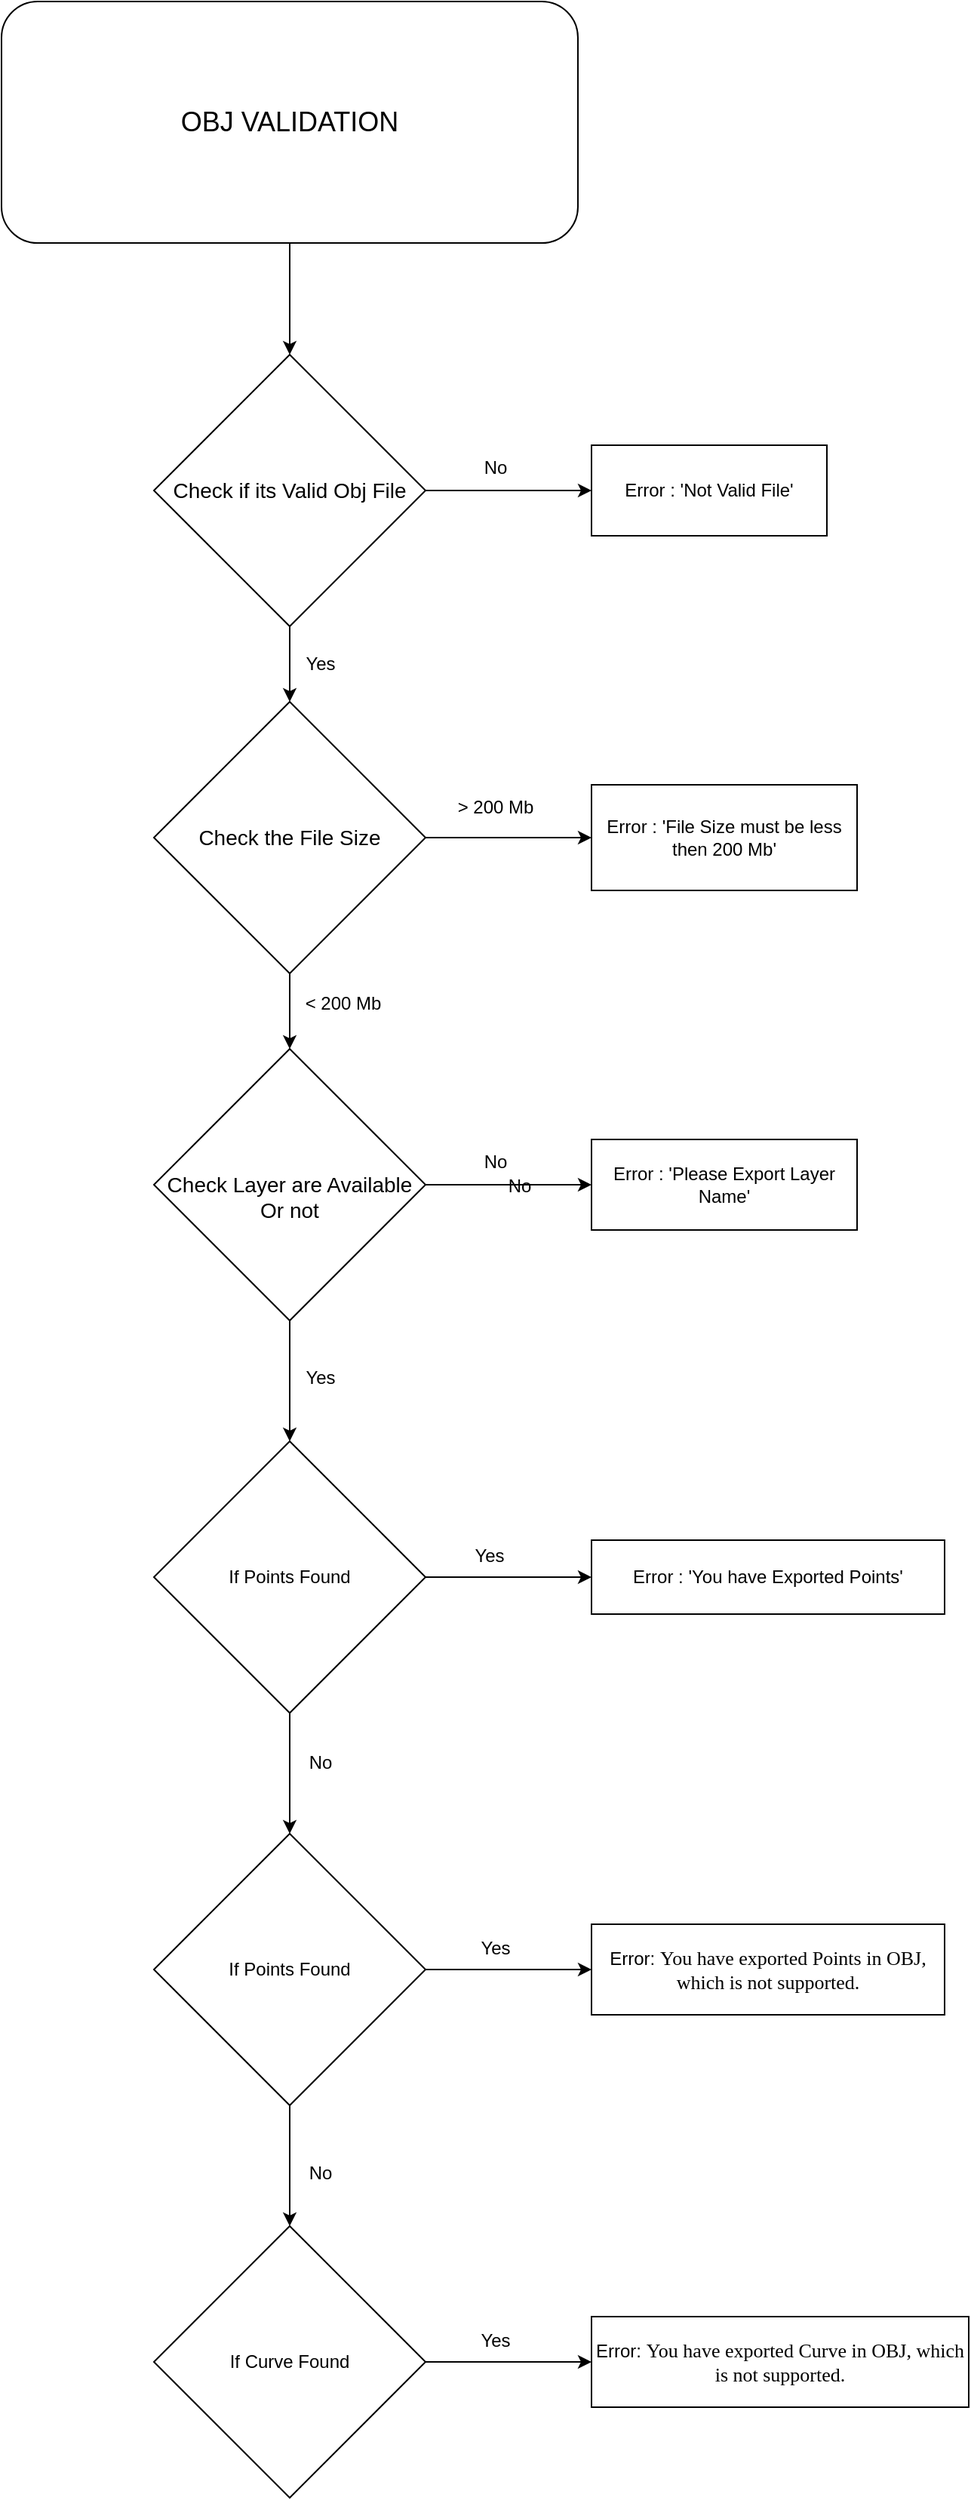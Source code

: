 <mxfile version="24.8.4">
  <diagram name="Page-1" id="fwmnRvMT8V_podwV_Cl4">
    <mxGraphModel dx="2074" dy="1448" grid="1" gridSize="16" guides="1" tooltips="1" connect="1" arrows="1" fold="1" page="0" pageScale="1" pageWidth="827" pageHeight="1169" math="0" shadow="0">
      <root>
        <mxCell id="0" />
        <mxCell id="1" parent="0" />
        <mxCell id="uJCHSqAUlutNR60RQWR9-8" value="" style="edgeStyle=orthogonalEdgeStyle;rounded=0;orthogonalLoop=1;jettySize=auto;html=1;" edge="1" parent="1" source="uJCHSqAUlutNR60RQWR9-4" target="uJCHSqAUlutNR60RQWR9-7">
          <mxGeometry relative="1" as="geometry" />
        </mxCell>
        <mxCell id="uJCHSqAUlutNR60RQWR9-10" value="" style="edgeStyle=orthogonalEdgeStyle;rounded=0;orthogonalLoop=1;jettySize=auto;html=1;" edge="1" parent="1" source="uJCHSqAUlutNR60RQWR9-4" target="uJCHSqAUlutNR60RQWR9-9">
          <mxGeometry relative="1" as="geometry" />
        </mxCell>
        <mxCell id="uJCHSqAUlutNR60RQWR9-4" value="&lt;font style=&quot;font-size: 14px;&quot;&gt;Check if its Valid Obj File&lt;/font&gt;" style="rhombus;whiteSpace=wrap;html=1;" vertex="1" parent="1">
          <mxGeometry x="324" y="170" width="180" height="180" as="geometry" />
        </mxCell>
        <mxCell id="uJCHSqAUlutNR60RQWR9-14" value="" style="edgeStyle=orthogonalEdgeStyle;rounded=0;orthogonalLoop=1;jettySize=auto;html=1;" edge="1" parent="1" source="uJCHSqAUlutNR60RQWR9-7" target="uJCHSqAUlutNR60RQWR9-13">
          <mxGeometry relative="1" as="geometry" />
        </mxCell>
        <mxCell id="uJCHSqAUlutNR60RQWR9-17" value="" style="edgeStyle=orthogonalEdgeStyle;rounded=0;orthogonalLoop=1;jettySize=auto;html=1;" edge="1" parent="1" source="uJCHSqAUlutNR60RQWR9-7" target="uJCHSqAUlutNR60RQWR9-16">
          <mxGeometry relative="1" as="geometry" />
        </mxCell>
        <mxCell id="uJCHSqAUlutNR60RQWR9-7" value="&lt;font style=&quot;font-size: 14px;&quot;&gt;Check the File Size&lt;/font&gt;" style="rhombus;whiteSpace=wrap;html=1;" vertex="1" parent="1">
          <mxGeometry x="324" y="400" width="180" height="180" as="geometry" />
        </mxCell>
        <mxCell id="uJCHSqAUlutNR60RQWR9-9" value="Error : &#39;Not Valid File&#39;" style="whiteSpace=wrap;html=1;" vertex="1" parent="1">
          <mxGeometry x="614" y="230" width="156" height="60" as="geometry" />
        </mxCell>
        <mxCell id="uJCHSqAUlutNR60RQWR9-11" value="No" style="text;html=1;align=center;verticalAlign=middle;resizable=0;points=[];autosize=1;strokeColor=none;fillColor=none;" vertex="1" parent="1">
          <mxGeometry x="530" y="230" width="40" height="30" as="geometry" />
        </mxCell>
        <mxCell id="uJCHSqAUlutNR60RQWR9-12" value="Yes" style="text;html=1;align=center;verticalAlign=middle;resizable=0;points=[];autosize=1;strokeColor=none;fillColor=none;" vertex="1" parent="1">
          <mxGeometry x="414" y="360" width="40" height="30" as="geometry" />
        </mxCell>
        <mxCell id="uJCHSqAUlutNR60RQWR9-13" value="Error : &#39;File Size must be less then 200 Mb&#39;" style="whiteSpace=wrap;html=1;" vertex="1" parent="1">
          <mxGeometry x="614" y="455" width="176" height="70" as="geometry" />
        </mxCell>
        <mxCell id="uJCHSqAUlutNR60RQWR9-15" value="&amp;gt; 200 Mb" style="text;html=1;align=center;verticalAlign=middle;resizable=0;points=[];autosize=1;strokeColor=none;fillColor=none;" vertex="1" parent="1">
          <mxGeometry x="515" y="455" width="70" height="30" as="geometry" />
        </mxCell>
        <mxCell id="uJCHSqAUlutNR60RQWR9-20" value="" style="edgeStyle=orthogonalEdgeStyle;rounded=0;orthogonalLoop=1;jettySize=auto;html=1;" edge="1" parent="1" source="uJCHSqAUlutNR60RQWR9-16" target="uJCHSqAUlutNR60RQWR9-19">
          <mxGeometry relative="1" as="geometry" />
        </mxCell>
        <mxCell id="uJCHSqAUlutNR60RQWR9-23" value="" style="edgeStyle=orthogonalEdgeStyle;rounded=0;orthogonalLoop=1;jettySize=auto;html=1;" edge="1" parent="1" source="uJCHSqAUlutNR60RQWR9-16" target="uJCHSqAUlutNR60RQWR9-22">
          <mxGeometry relative="1" as="geometry" />
        </mxCell>
        <mxCell id="uJCHSqAUlutNR60RQWR9-16" value="&lt;div&gt;&lt;font style=&quot;font-size: 14px;&quot;&gt;&lt;br&gt;&lt;/font&gt;&lt;/div&gt;&lt;font style=&quot;font-size: 14px;&quot;&gt;Check Layer are Available Or not&lt;/font&gt;" style="rhombus;whiteSpace=wrap;html=1;" vertex="1" parent="1">
          <mxGeometry x="324" y="630" width="180" height="180" as="geometry" />
        </mxCell>
        <mxCell id="uJCHSqAUlutNR60RQWR9-18" value="&amp;lt; 200 Mb" style="text;html=1;align=center;verticalAlign=middle;resizable=0;points=[];autosize=1;strokeColor=none;fillColor=none;" vertex="1" parent="1">
          <mxGeometry x="414" y="585" width="70" height="30" as="geometry" />
        </mxCell>
        <mxCell id="uJCHSqAUlutNR60RQWR9-19" value="Error : &#39;Please Export Layer Name&#39;" style="whiteSpace=wrap;html=1;" vertex="1" parent="1">
          <mxGeometry x="614" y="690" width="176" height="60" as="geometry" />
        </mxCell>
        <mxCell id="uJCHSqAUlutNR60RQWR9-21" value="No" style="text;html=1;align=center;verticalAlign=middle;resizable=0;points=[];autosize=1;strokeColor=none;fillColor=none;" vertex="1" parent="1">
          <mxGeometry x="530" y="690" width="40" height="30" as="geometry" />
        </mxCell>
        <mxCell id="uJCHSqAUlutNR60RQWR9-25" value="" style="edgeStyle=orthogonalEdgeStyle;rounded=0;orthogonalLoop=1;jettySize=auto;html=1;" edge="1" parent="1" source="uJCHSqAUlutNR60RQWR9-22" target="uJCHSqAUlutNR60RQWR9-24">
          <mxGeometry relative="1" as="geometry" />
        </mxCell>
        <mxCell id="uJCHSqAUlutNR60RQWR9-28" value="" style="edgeStyle=orthogonalEdgeStyle;rounded=0;orthogonalLoop=1;jettySize=auto;html=1;" edge="1" parent="1" source="uJCHSqAUlutNR60RQWR9-22" target="uJCHSqAUlutNR60RQWR9-27">
          <mxGeometry relative="1" as="geometry" />
        </mxCell>
        <mxCell id="uJCHSqAUlutNR60RQWR9-22" value="If Points Found" style="rhombus;whiteSpace=wrap;html=1;" vertex="1" parent="1">
          <mxGeometry x="324" y="890" width="180" height="180" as="geometry" />
        </mxCell>
        <mxCell id="uJCHSqAUlutNR60RQWR9-24" value="Error : &#39;You have Exported Points&#39;" style="whiteSpace=wrap;html=1;" vertex="1" parent="1">
          <mxGeometry x="614" y="955.5" width="234" height="49" as="geometry" />
        </mxCell>
        <mxCell id="uJCHSqAUlutNR60RQWR9-26" value="Yes" style="text;html=1;align=center;verticalAlign=middle;resizable=0;points=[];autosize=1;strokeColor=none;fillColor=none;" vertex="1" parent="1">
          <mxGeometry x="522" y="950" width="48" height="32" as="geometry" />
        </mxCell>
        <mxCell id="uJCHSqAUlutNR60RQWR9-33" value="" style="edgeStyle=orthogonalEdgeStyle;rounded=0;orthogonalLoop=1;jettySize=auto;html=1;" edge="1" parent="1" source="uJCHSqAUlutNR60RQWR9-27" target="uJCHSqAUlutNR60RQWR9-32">
          <mxGeometry relative="1" as="geometry" />
        </mxCell>
        <mxCell id="uJCHSqAUlutNR60RQWR9-35" value="" style="edgeStyle=orthogonalEdgeStyle;rounded=0;orthogonalLoop=1;jettySize=auto;html=1;" edge="1" parent="1" source="uJCHSqAUlutNR60RQWR9-27" target="uJCHSqAUlutNR60RQWR9-34">
          <mxGeometry relative="1" as="geometry" />
        </mxCell>
        <mxCell id="uJCHSqAUlutNR60RQWR9-27" value="If Points Found" style="rhombus;whiteSpace=wrap;html=1;" vertex="1" parent="1">
          <mxGeometry x="324" y="1150" width="180" height="180" as="geometry" />
        </mxCell>
        <mxCell id="uJCHSqAUlutNR60RQWR9-30" style="edgeStyle=orthogonalEdgeStyle;rounded=0;orthogonalLoop=1;jettySize=auto;html=1;entryX=0.5;entryY=0;entryDx=0;entryDy=0;" edge="1" parent="1" source="uJCHSqAUlutNR60RQWR9-29" target="uJCHSqAUlutNR60RQWR9-4">
          <mxGeometry relative="1" as="geometry" />
        </mxCell>
        <mxCell id="uJCHSqAUlutNR60RQWR9-29" value="&lt;span style=&quot;font-size: 18px;&quot;&gt;OBJ VALIDATION&lt;/span&gt;" style="rounded=1;whiteSpace=wrap;html=1;" vertex="1" parent="1">
          <mxGeometry x="223" y="-64" width="382" height="160" as="geometry" />
        </mxCell>
        <mxCell id="uJCHSqAUlutNR60RQWR9-31" value="Yes" style="text;html=1;align=center;verticalAlign=middle;resizable=0;points=[];autosize=1;strokeColor=none;fillColor=none;" vertex="1" parent="1">
          <mxGeometry x="410" y="832" width="48" height="32" as="geometry" />
        </mxCell>
        <mxCell id="uJCHSqAUlutNR60RQWR9-32" value="Error:&amp;nbsp;&lt;span style=&quot;font-family: &amp;quot;Trebuchet MS&amp;quot;; font-size: 13px; text-align: left; white-space-collapse: preserve;&quot;&gt;You have exported Points in OBJ, which is not supported.&lt;/span&gt;" style="whiteSpace=wrap;html=1;" vertex="1" parent="1">
          <mxGeometry x="614" y="1210" width="234" height="60" as="geometry" />
        </mxCell>
        <mxCell id="uJCHSqAUlutNR60RQWR9-37" value="" style="edgeStyle=orthogonalEdgeStyle;rounded=0;orthogonalLoop=1;jettySize=auto;html=1;" edge="1" parent="1" source="uJCHSqAUlutNR60RQWR9-34" target="uJCHSqAUlutNR60RQWR9-36">
          <mxGeometry relative="1" as="geometry" />
        </mxCell>
        <mxCell id="uJCHSqAUlutNR60RQWR9-34" value="If Curve Found" style="rhombus;whiteSpace=wrap;html=1;" vertex="1" parent="1">
          <mxGeometry x="324" y="1410" width="180" height="180" as="geometry" />
        </mxCell>
        <mxCell id="uJCHSqAUlutNR60RQWR9-36" value="Error:&amp;nbsp;&lt;span style=&quot;white-space-collapse: preserve; font-family: &amp;quot;Trebuchet MS&amp;quot;; font-size: 13px; text-align: left;&quot;&gt;You have exported Curve in OBJ, which is not supported.&lt;/span&gt;" style="whiteSpace=wrap;html=1;" vertex="1" parent="1">
          <mxGeometry x="614" y="1470" width="250" height="60" as="geometry" />
        </mxCell>
        <mxCell id="uJCHSqAUlutNR60RQWR9-38" value="Yes" style="text;html=1;align=center;verticalAlign=middle;resizable=0;points=[];autosize=1;strokeColor=none;fillColor=none;" vertex="1" parent="1">
          <mxGeometry x="526" y="1210" width="48" height="32" as="geometry" />
        </mxCell>
        <mxCell id="uJCHSqAUlutNR60RQWR9-39" value="Yes" style="text;html=1;align=center;verticalAlign=middle;resizable=0;points=[];autosize=1;strokeColor=none;fillColor=none;" vertex="1" parent="1">
          <mxGeometry x="526" y="1470" width="48" height="32" as="geometry" />
        </mxCell>
        <mxCell id="uJCHSqAUlutNR60RQWR9-40" value="No" style="text;html=1;align=center;verticalAlign=middle;resizable=0;points=[];autosize=1;strokeColor=none;fillColor=none;" vertex="1" parent="1">
          <mxGeometry x="546" y="706" width="40" height="30" as="geometry" />
        </mxCell>
        <mxCell id="uJCHSqAUlutNR60RQWR9-41" value="No" style="text;html=1;align=center;verticalAlign=middle;resizable=0;points=[];autosize=1;strokeColor=none;fillColor=none;" vertex="1" parent="1">
          <mxGeometry x="414" y="1088" width="40" height="30" as="geometry" />
        </mxCell>
        <mxCell id="uJCHSqAUlutNR60RQWR9-42" value="No" style="text;html=1;align=center;verticalAlign=middle;resizable=0;points=[];autosize=1;strokeColor=none;fillColor=none;" vertex="1" parent="1">
          <mxGeometry x="414" y="1360" width="40" height="30" as="geometry" />
        </mxCell>
      </root>
    </mxGraphModel>
  </diagram>
</mxfile>
